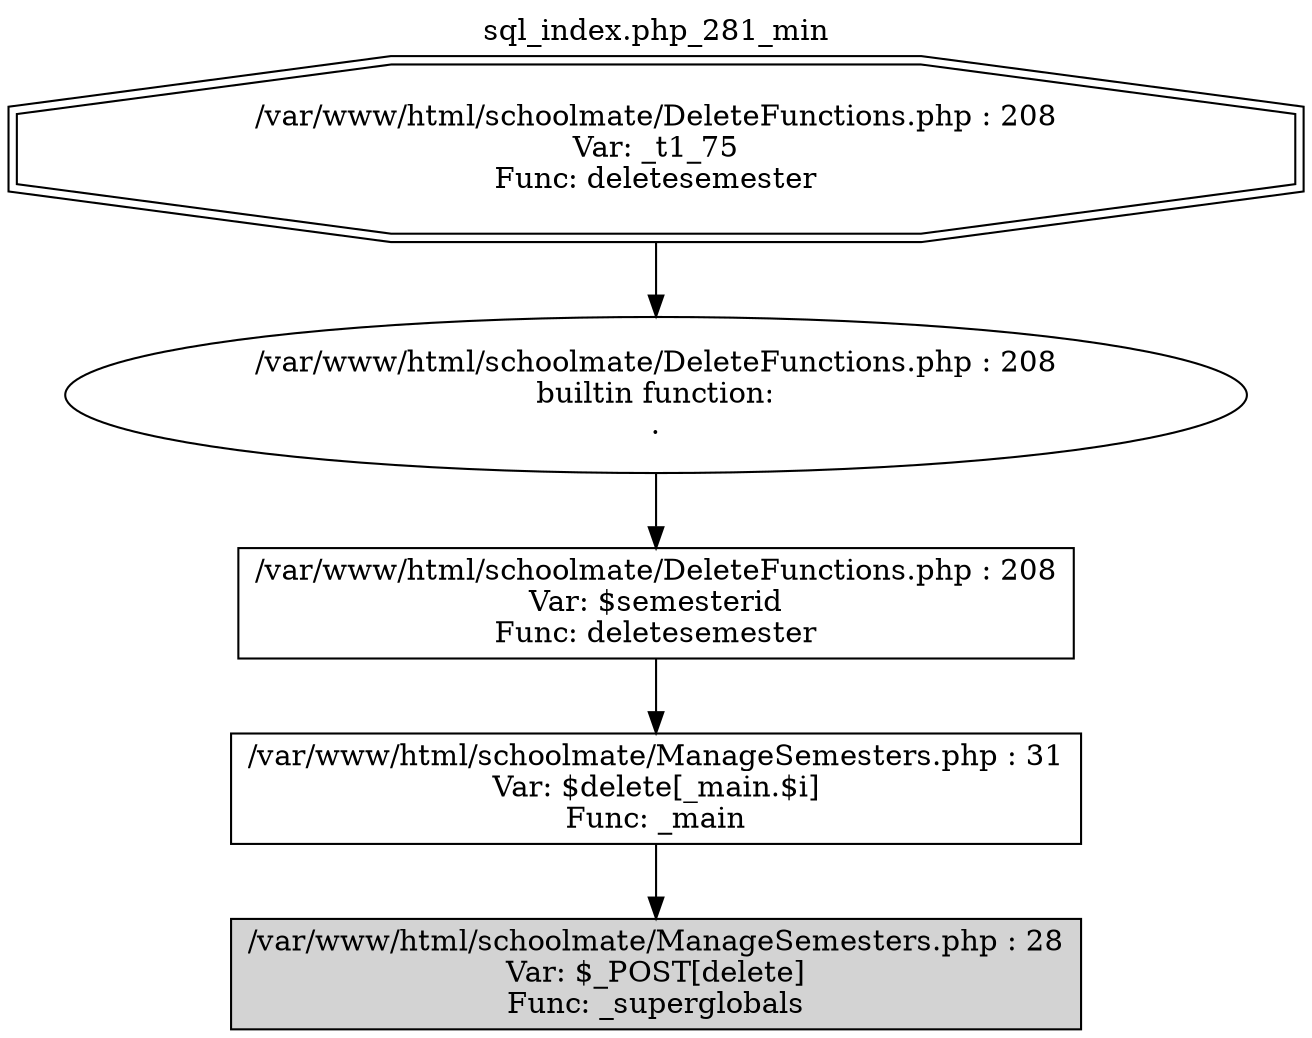 digraph cfg {
  label="sql_index.php_281_min";
  labelloc=t;
  n1 [shape=doubleoctagon, label="/var/www/html/schoolmate/DeleteFunctions.php : 208\nVar: _t1_75\nFunc: deletesemester\n"];
  n2 [shape=ellipse, label="/var/www/html/schoolmate/DeleteFunctions.php : 208\nbuiltin function:\n.\n"];
  n3 [shape=box, label="/var/www/html/schoolmate/DeleteFunctions.php : 208\nVar: $semesterid\nFunc: deletesemester\n"];
  n4 [shape=box, label="/var/www/html/schoolmate/ManageSemesters.php : 31\nVar: $delete[_main.$i]\nFunc: _main\n"];
  n5 [shape=box, label="/var/www/html/schoolmate/ManageSemesters.php : 28\nVar: $_POST[delete]\nFunc: _superglobals\n",style=filled];
  n1 -> n2;
  n2 -> n3;
  n3 -> n4;
  n4 -> n5;
}
